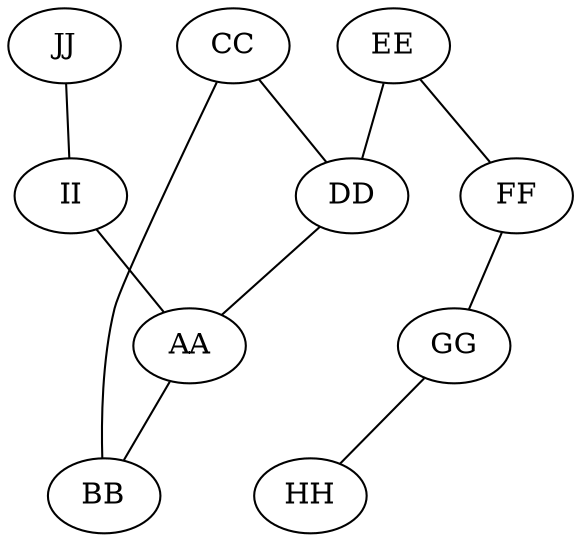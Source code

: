 strict graph {

	"EE" [  weight=3 ];

	"EE" -- "DD" [  weight=0 ];

	"EE" -- "FF" [  weight=0 ];

	"FF" [  weight=0 ];

	"FF" -- "EE" [  weight=0 ];

	"FF" -- "GG" [  weight=0 ];

	"CC" [  weight=2 ];

	"CC" -- "BB" [  weight=0 ];

	"CC" -- "DD" [  weight=0 ];

	"DD" [  weight=20 ];

	"DD" -- "CC" [  weight=0 ];

	"DD" -- "EE" [  weight=0 ];

	"DD" -- "AA" [  weight=0 ];

	"GG" [  weight=0 ];

	"GG" -- "FF" [  weight=0 ];

	"GG" -- "HH" [  weight=0 ];

	"JJ" [  weight=21 ];

	"JJ" -- "II" [  weight=0 ];

	"II" [  weight=0 ];

	"II" -- "AA" [  weight=0 ];

	"II" -- "JJ" [  weight=0 ];

	"AA" [  weight=0 ];

	"AA" -- "DD" [  weight=0 ];

	"AA" -- "II" [  weight=0 ];

	"AA" -- "BB" [  weight=0 ];

	"HH" [  weight=22 ];

	"HH" -- "GG" [  weight=0 ];

	"BB" [  weight=13 ];

	"BB" -- "CC" [  weight=0 ];

	"BB" -- "AA" [  weight=0 ];

}
